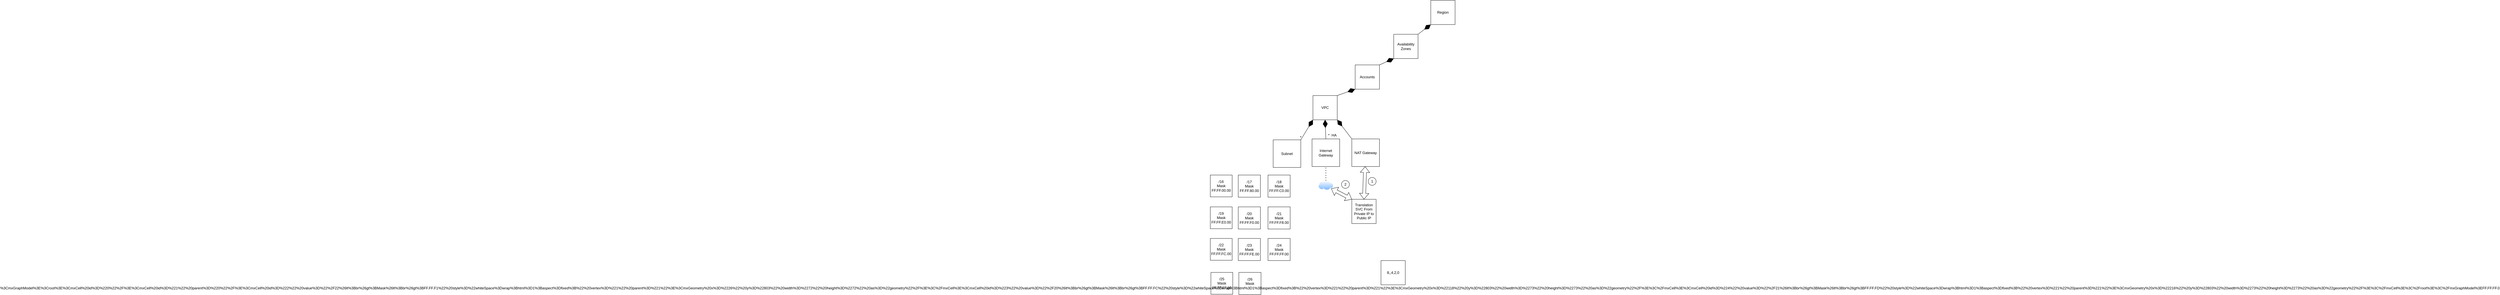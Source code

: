 <mxfile version="22.1.16" type="github">
  <diagram name="Page-1" id="owfZn5TdW_rPExysf1wq">
    <mxGraphModel dx="5425" dy="719" grid="0" gridSize="10" guides="1" tooltips="1" connect="1" arrows="1" fold="1" page="1" pageScale="1" pageWidth="850" pageHeight="1100" math="0" shadow="0">
      <root>
        <mxCell id="0" />
        <mxCell id="1" parent="0" />
        <mxCell id="e8qsq0J3X-b_rkl2j7b6-1" value="VPC" style="whiteSpace=wrap;html=1;aspect=fixed;" vertex="1" parent="1">
          <mxGeometry x="364" y="332" width="80" height="80" as="geometry" />
        </mxCell>
        <mxCell id="e8qsq0J3X-b_rkl2j7b6-2" value="Subnet" style="whiteSpace=wrap;html=1;aspect=fixed;" vertex="1" parent="1">
          <mxGeometry x="233" y="478" width="91" height="91" as="geometry" />
        </mxCell>
        <mxCell id="e8qsq0J3X-b_rkl2j7b6-3" value="" style="endArrow=diamondThin;endFill=1;endSize=24;html=1;rounded=0;exitX=1;exitY=0;exitDx=0;exitDy=0;entryX=0;entryY=1;entryDx=0;entryDy=0;" edge="1" parent="1" source="e8qsq0J3X-b_rkl2j7b6-2" target="e8qsq0J3X-b_rkl2j7b6-1">
          <mxGeometry width="160" relative="1" as="geometry">
            <mxPoint x="86" y="507" as="sourcePoint" />
            <mxPoint x="360" y="330" as="targetPoint" />
          </mxGeometry>
        </mxCell>
        <mxCell id="e8qsq0J3X-b_rkl2j7b6-5" value="Region" style="whiteSpace=wrap;html=1;aspect=fixed;" vertex="1" parent="1">
          <mxGeometry x="752" y="18" width="80" height="80" as="geometry" />
        </mxCell>
        <mxCell id="e8qsq0J3X-b_rkl2j7b6-6" value="" style="endArrow=diamondThin;endFill=1;endSize=24;html=1;rounded=0;exitX=1;exitY=0;exitDx=0;exitDy=0;entryX=0;entryY=1;entryDx=0;entryDy=0;" edge="1" parent="1" source="e8qsq0J3X-b_rkl2j7b6-1" target="e8qsq0J3X-b_rkl2j7b6-9">
          <mxGeometry width="160" relative="1" as="geometry">
            <mxPoint x="538" y="338" as="sourcePoint" />
            <mxPoint x="541" y="443" as="targetPoint" />
          </mxGeometry>
        </mxCell>
        <mxCell id="e8qsq0J3X-b_rkl2j7b6-7" value="Availability Zones" style="whiteSpace=wrap;html=1;aspect=fixed;" vertex="1" parent="1">
          <mxGeometry x="630" y="130" width="80" height="80" as="geometry" />
        </mxCell>
        <mxCell id="e8qsq0J3X-b_rkl2j7b6-8" value="" style="endArrow=diamondThin;endFill=1;endSize=24;html=1;rounded=0;exitX=1;exitY=0;exitDx=0;exitDy=0;entryX=0;entryY=1;entryDx=0;entryDy=0;" edge="1" parent="1" source="e8qsq0J3X-b_rkl2j7b6-7" target="e8qsq0J3X-b_rkl2j7b6-5">
          <mxGeometry width="160" relative="1" as="geometry">
            <mxPoint x="454" y="342" as="sourcePoint" />
            <mxPoint x="546" y="287" as="targetPoint" />
          </mxGeometry>
        </mxCell>
        <mxCell id="e8qsq0J3X-b_rkl2j7b6-9" value="Accounts" style="whiteSpace=wrap;html=1;aspect=fixed;" vertex="1" parent="1">
          <mxGeometry x="503" y="231" width="80" height="80" as="geometry" />
        </mxCell>
        <mxCell id="e8qsq0J3X-b_rkl2j7b6-10" value="" style="endArrow=diamondThin;endFill=1;endSize=24;html=1;rounded=0;exitX=1;exitY=0;exitDx=0;exitDy=0;entryX=0;entryY=1;entryDx=0;entryDy=0;" edge="1" parent="1" source="e8qsq0J3X-b_rkl2j7b6-9" target="e8qsq0J3X-b_rkl2j7b6-7">
          <mxGeometry width="160" relative="1" as="geometry">
            <mxPoint x="454" y="342" as="sourcePoint" />
            <mxPoint x="551" y="453" as="targetPoint" />
          </mxGeometry>
        </mxCell>
        <mxCell id="e8qsq0J3X-b_rkl2j7b6-11" value="Internet Gateway" style="whiteSpace=wrap;html=1;aspect=fixed;" vertex="1" parent="1">
          <mxGeometry x="361" y="475" width="91" height="91" as="geometry" />
        </mxCell>
        <mxCell id="e8qsq0J3X-b_rkl2j7b6-12" value="NAT Gateway" style="whiteSpace=wrap;html=1;aspect=fixed;" vertex="1" parent="1">
          <mxGeometry x="492" y="475" width="91" height="91" as="geometry" />
        </mxCell>
        <mxCell id="e8qsq0J3X-b_rkl2j7b6-13" value="" style="endArrow=diamondThin;endFill=1;endSize=24;html=1;rounded=0;exitX=0;exitY=0;exitDx=0;exitDy=0;entryX=1;entryY=1;entryDx=0;entryDy=0;" edge="1" parent="1" source="e8qsq0J3X-b_rkl2j7b6-12" target="e8qsq0J3X-b_rkl2j7b6-1">
          <mxGeometry width="160" relative="1" as="geometry">
            <mxPoint x="334" y="488" as="sourcePoint" />
            <mxPoint x="374" y="422" as="targetPoint" />
          </mxGeometry>
        </mxCell>
        <mxCell id="e8qsq0J3X-b_rkl2j7b6-14" value="" style="endArrow=diamondThin;endFill=1;endSize=24;html=1;rounded=0;exitX=0.5;exitY=0;exitDx=0;exitDy=0;entryX=0.5;entryY=1;entryDx=0;entryDy=0;" edge="1" parent="1" source="e8qsq0J3X-b_rkl2j7b6-11" target="e8qsq0J3X-b_rkl2j7b6-1">
          <mxGeometry width="160" relative="1" as="geometry">
            <mxPoint x="334" y="488" as="sourcePoint" />
            <mxPoint x="374" y="422" as="targetPoint" />
          </mxGeometry>
        </mxCell>
        <mxCell id="e8qsq0J3X-b_rkl2j7b6-15" value="*" style="text;html=1;strokeColor=none;fillColor=none;align=center;verticalAlign=middle;whiteSpace=wrap;rounded=0;" vertex="1" parent="1">
          <mxGeometry x="294" y="455" width="60" height="30" as="geometry" />
        </mxCell>
        <mxCell id="e8qsq0J3X-b_rkl2j7b6-16" value="*&amp;nbsp; HA" style="text;html=1;strokeColor=none;fillColor=none;align=center;verticalAlign=middle;whiteSpace=wrap;rounded=0;" vertex="1" parent="1">
          <mxGeometry x="398" y="448" width="60" height="30" as="geometry" />
        </mxCell>
        <mxCell id="e8qsq0J3X-b_rkl2j7b6-17" value="" style="image;aspect=fixed;perimeter=ellipsePerimeter;html=1;align=center;shadow=0;dashed=0;spacingTop=3;image=img/lib/active_directory/internet_cloud.svg;" vertex="1" parent="1">
          <mxGeometry x="381.5" y="612" width="50" height="31.5" as="geometry" />
        </mxCell>
        <mxCell id="e8qsq0J3X-b_rkl2j7b6-18" value="" style="endArrow=none;dashed=1;html=1;dashPattern=1 3;strokeWidth=2;rounded=0;entryX=0.5;entryY=1;entryDx=0;entryDy=0;exitX=0.5;exitY=0;exitDx=0;exitDy=0;" edge="1" parent="1" source="e8qsq0J3X-b_rkl2j7b6-17" target="e8qsq0J3X-b_rkl2j7b6-11">
          <mxGeometry width="50" height="50" relative="1" as="geometry">
            <mxPoint x="152" y="772" as="sourcePoint" />
            <mxPoint x="202" y="722" as="targetPoint" />
          </mxGeometry>
        </mxCell>
        <mxCell id="e8qsq0J3X-b_rkl2j7b6-19" value="" style="shape=flexArrow;endArrow=classic;startArrow=classic;html=1;rounded=0;exitX=0.5;exitY=0;exitDx=0;exitDy=0;" edge="1" parent="1" source="e8qsq0J3X-b_rkl2j7b6-20">
          <mxGeometry width="100" height="100" relative="1" as="geometry">
            <mxPoint x="436" y="666" as="sourcePoint" />
            <mxPoint x="536" y="566" as="targetPoint" />
          </mxGeometry>
        </mxCell>
        <mxCell id="e8qsq0J3X-b_rkl2j7b6-20" value="Translation SVC From Private IP to Public IP" style="whiteSpace=wrap;html=1;aspect=fixed;" vertex="1" parent="1">
          <mxGeometry x="492" y="674" width="80" height="80" as="geometry" />
        </mxCell>
        <mxCell id="e8qsq0J3X-b_rkl2j7b6-21" value="" style="shape=flexArrow;endArrow=classic;startArrow=classic;html=1;rounded=0;exitX=1;exitY=1;exitDx=0;exitDy=0;entryX=0;entryY=0;entryDx=0;entryDy=0;" edge="1" parent="1" source="e8qsq0J3X-b_rkl2j7b6-17" target="e8qsq0J3X-b_rkl2j7b6-20">
          <mxGeometry width="100" height="100" relative="1" as="geometry">
            <mxPoint x="103" y="791" as="sourcePoint" />
            <mxPoint x="203" y="691" as="targetPoint" />
          </mxGeometry>
        </mxCell>
        <mxCell id="e8qsq0J3X-b_rkl2j7b6-22" value="1" style="ellipse;whiteSpace=wrap;html=1;aspect=fixed;" vertex="1" parent="1">
          <mxGeometry x="546" y="602" width="26" height="26" as="geometry" />
        </mxCell>
        <mxCell id="e8qsq0J3X-b_rkl2j7b6-26" value="2" style="ellipse;whiteSpace=wrap;html=1;aspect=fixed;" vertex="1" parent="1">
          <mxGeometry x="458" y="612" width="26" height="26" as="geometry" />
        </mxCell>
        <mxCell id="e8qsq0J3X-b_rkl2j7b6-28" value="/16&lt;br&gt;Mask&lt;br&gt;FF.FF.00.00" style="whiteSpace=wrap;html=1;aspect=fixed;" vertex="1" parent="1">
          <mxGeometry x="26" y="594" width="72" height="72" as="geometry" />
        </mxCell>
        <mxCell id="e8qsq0J3X-b_rkl2j7b6-29" value="/17&lt;br&gt;Mask&lt;br&gt;FF.FF.80.00" style="whiteSpace=wrap;html=1;aspect=fixed;" vertex="1" parent="1">
          <mxGeometry x="118" y="594" width="73" height="73" as="geometry" />
        </mxCell>
        <mxCell id="e8qsq0J3X-b_rkl2j7b6-30" value="/18&lt;br&gt;Mask&lt;br&gt;FF.FF.C0.00" style="whiteSpace=wrap;html=1;aspect=fixed;" vertex="1" parent="1">
          <mxGeometry x="216" y="594" width="73" height="73" as="geometry" />
        </mxCell>
        <mxCell id="e8qsq0J3X-b_rkl2j7b6-31" value="/19&lt;br&gt;Mask&lt;br&gt;FF.FF.E0.00" style="whiteSpace=wrap;html=1;aspect=fixed;" vertex="1" parent="1">
          <mxGeometry x="26" y="699" width="72" height="72" as="geometry" />
        </mxCell>
        <mxCell id="e8qsq0J3X-b_rkl2j7b6-32" value="/20&lt;br&gt;Mask&lt;br&gt;FF.FF.F0.00" style="whiteSpace=wrap;html=1;aspect=fixed;" vertex="1" parent="1">
          <mxGeometry x="118" y="699" width="73" height="73" as="geometry" />
        </mxCell>
        <mxCell id="e8qsq0J3X-b_rkl2j7b6-33" value="/21&lt;br&gt;Mask&lt;br&gt;FF.FF.F8.00" style="whiteSpace=wrap;html=1;aspect=fixed;" vertex="1" parent="1">
          <mxGeometry x="216" y="699" width="73" height="73" as="geometry" />
        </mxCell>
        <mxCell id="e8qsq0J3X-b_rkl2j7b6-34" value="/22&lt;br&gt;Mask&lt;br&gt;FF.FF.FC.00" style="whiteSpace=wrap;html=1;aspect=fixed;" vertex="1" parent="1">
          <mxGeometry x="26" y="803" width="72" height="72" as="geometry" />
        </mxCell>
        <mxCell id="e8qsq0J3X-b_rkl2j7b6-35" value="/23&lt;br&gt;Mask&lt;br&gt;FF.FF.FE.00" style="whiteSpace=wrap;html=1;aspect=fixed;" vertex="1" parent="1">
          <mxGeometry x="118" y="803" width="73" height="73" as="geometry" />
        </mxCell>
        <mxCell id="e8qsq0J3X-b_rkl2j7b6-36" value="/24&lt;br&gt;Mask&lt;br&gt;FF.FF.FF.00" style="whiteSpace=wrap;html=1;aspect=fixed;" vertex="1" parent="1">
          <mxGeometry x="216" y="803" width="73" height="73" as="geometry" />
        </mxCell>
        <mxCell id="e8qsq0J3X-b_rkl2j7b6-37" value="/25&lt;br&gt;Mask&lt;br&gt;FF.FF.FF.80" style="whiteSpace=wrap;html=1;aspect=fixed;" vertex="1" parent="1">
          <mxGeometry x="28" y="915" width="72" height="72" as="geometry" />
        </mxCell>
        <mxCell id="e8qsq0J3X-b_rkl2j7b6-38" value="/26&lt;br&gt;Mask&lt;br&gt;%3CmxGraphModel%3E%3Croot%3E%3CmxCell%20id%3D%220%22%2F%3E%3CmxCell%20id%3D%221%22%20parent%3D%220%22%2F%3E%3CmxCell%20id%3D%222%22%20value%3D%22%2F22%26lt%3Bbr%26gt%3BMask%26lt%3Bbr%26gt%3BFF.FF.F1%22%20style%3D%22whiteSpace%3Dwrap%3Bhtml%3D1%3Baspect%3Dfixed%3B%22%20vertex%3D%221%22%20parent%3D%221%22%3E%3CmxGeometry%20x%3D%2226%22%20y%3D%22803%22%20width%3D%2272%22%20height%3D%2272%22%20as%3D%22geometry%22%2F%3E%3C%2FmxCell%3E%3CmxCell%20id%3D%223%22%20value%3D%22%2F20%26lt%3Bbr%26gt%3BMask%26lt%3Bbr%26gt%3BFF.FF.FC%22%20style%3D%22whiteSpace%3Dwrap%3Bhtml%3D1%3Baspect%3Dfixed%3B%22%20vertex%3D%221%22%20parent%3D%221%22%3E%3CmxGeometry%20x%3D%22118%22%20y%3D%22803%22%20width%3D%2273%22%20height%3D%2273%22%20as%3D%22geometry%22%2F%3E%3C%2FmxCell%3E%3CmxCell%20id%3D%224%22%20value%3D%22%2F21%26lt%3Bbr%26gt%3BMask%26lt%3Bbr%26gt%3BFF.FF.FD%22%20style%3D%22whiteSpace%3Dwrap%3Bhtml%3D1%3Baspect%3Dfixed%3B%22%20vertex%3D%221%22%20parent%3D%221%22%3E%3CmxGeometry%20x%3D%22216%22%20y%3D%22803%22%20width%3D%2273%22%20height%3D%2273%22%20as%3D%22geometry%22%2F%3E%3C%2FmxCell%3E%3C%2Froot%3E%3C%2FmxGraphModel%3EFF.FF.FF.0" style="whiteSpace=wrap;html=1;aspect=fixed;" vertex="1" parent="1">
          <mxGeometry x="120" y="915" width="73" height="73" as="geometry" />
        </mxCell>
        <mxCell id="e8qsq0J3X-b_rkl2j7b6-40" value="8,,4,2,0" style="whiteSpace=wrap;html=1;aspect=fixed;" vertex="1" parent="1">
          <mxGeometry x="588" y="876" width="80" height="80" as="geometry" />
        </mxCell>
      </root>
    </mxGraphModel>
  </diagram>
</mxfile>
